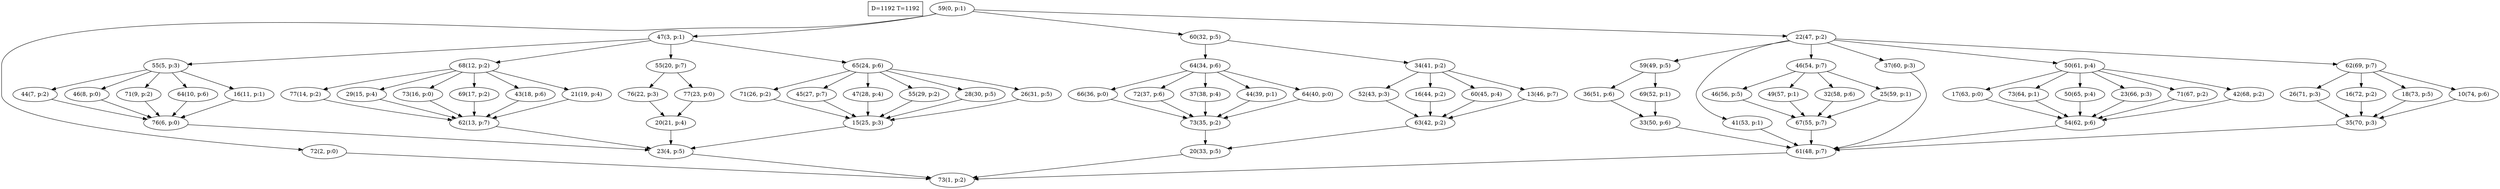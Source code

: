 digraph Task {
i [shape=box, label="D=1192 T=1192"]; 
0 [label="59(0, p:1)"];
1 [label="73(1, p:2)"];
2 [label="72(2, p:0)"];
3 [label="47(3, p:1)"];
4 [label="23(4, p:5)"];
5 [label="55(5, p:3)"];
6 [label="76(6, p:0)"];
7 [label="44(7, p:2)"];
8 [label="46(8, p:0)"];
9 [label="71(9, p:2)"];
10 [label="64(10, p:6)"];
11 [label="16(11, p:1)"];
12 [label="68(12, p:2)"];
13 [label="62(13, p:7)"];
14 [label="77(14, p:2)"];
15 [label="29(15, p:4)"];
16 [label="73(16, p:0)"];
17 [label="69(17, p:2)"];
18 [label="43(18, p:6)"];
19 [label="21(19, p:4)"];
20 [label="55(20, p:7)"];
21 [label="20(21, p:4)"];
22 [label="76(22, p:3)"];
23 [label="77(23, p:0)"];
24 [label="65(24, p:6)"];
25 [label="15(25, p:3)"];
26 [label="71(26, p:2)"];
27 [label="45(27, p:7)"];
28 [label="47(28, p:4)"];
29 [label="55(29, p:2)"];
30 [label="28(30, p:5)"];
31 [label="26(31, p:5)"];
32 [label="60(32, p:5)"];
33 [label="20(33, p:5)"];
34 [label="64(34, p:6)"];
35 [label="73(35, p:2)"];
36 [label="66(36, p:0)"];
37 [label="72(37, p:6)"];
38 [label="37(38, p:4)"];
39 [label="44(39, p:1)"];
40 [label="64(40, p:0)"];
41 [label="34(41, p:2)"];
42 [label="63(42, p:2)"];
43 [label="52(43, p:3)"];
44 [label="16(44, p:2)"];
45 [label="60(45, p:4)"];
46 [label="13(46, p:7)"];
47 [label="22(47, p:2)"];
48 [label="61(48, p:7)"];
49 [label="59(49, p:5)"];
50 [label="33(50, p:6)"];
51 [label="36(51, p:6)"];
52 [label="69(52, p:1)"];
53 [label="41(53, p:1)"];
54 [label="46(54, p:7)"];
55 [label="67(55, p:7)"];
56 [label="46(56, p:5)"];
57 [label="49(57, p:1)"];
58 [label="32(58, p:6)"];
59 [label="25(59, p:1)"];
60 [label="37(60, p:3)"];
61 [label="50(61, p:4)"];
62 [label="54(62, p:6)"];
63 [label="17(63, p:0)"];
64 [label="73(64, p:1)"];
65 [label="50(65, p:4)"];
66 [label="23(66, p:3)"];
67 [label="71(67, p:2)"];
68 [label="42(68, p:2)"];
69 [label="62(69, p:7)"];
70 [label="35(70, p:3)"];
71 [label="26(71, p:3)"];
72 [label="16(72, p:2)"];
73 [label="18(73, p:5)"];
74 [label="10(74, p:6)"];
0 -> 2;
0 -> 3;
0 -> 32;
0 -> 47;
2 -> 1;
3 -> 5;
3 -> 12;
3 -> 20;
3 -> 24;
4 -> 1;
5 -> 7;
5 -> 8;
5 -> 9;
5 -> 10;
5 -> 11;
6 -> 4;
7 -> 6;
8 -> 6;
9 -> 6;
10 -> 6;
11 -> 6;
12 -> 14;
12 -> 15;
12 -> 16;
12 -> 17;
12 -> 18;
12 -> 19;
13 -> 4;
14 -> 13;
15 -> 13;
16 -> 13;
17 -> 13;
18 -> 13;
19 -> 13;
20 -> 22;
20 -> 23;
21 -> 4;
22 -> 21;
23 -> 21;
24 -> 26;
24 -> 27;
24 -> 28;
24 -> 29;
24 -> 30;
24 -> 31;
25 -> 4;
26 -> 25;
27 -> 25;
28 -> 25;
29 -> 25;
30 -> 25;
31 -> 25;
32 -> 34;
32 -> 41;
33 -> 1;
34 -> 36;
34 -> 37;
34 -> 38;
34 -> 39;
34 -> 40;
35 -> 33;
36 -> 35;
37 -> 35;
38 -> 35;
39 -> 35;
40 -> 35;
41 -> 43;
41 -> 44;
41 -> 45;
41 -> 46;
42 -> 33;
43 -> 42;
44 -> 42;
45 -> 42;
46 -> 42;
47 -> 49;
47 -> 53;
47 -> 54;
47 -> 60;
47 -> 61;
47 -> 69;
48 -> 1;
49 -> 51;
49 -> 52;
50 -> 48;
51 -> 50;
52 -> 50;
53 -> 48;
54 -> 56;
54 -> 57;
54 -> 58;
54 -> 59;
55 -> 48;
56 -> 55;
57 -> 55;
58 -> 55;
59 -> 55;
60 -> 48;
61 -> 63;
61 -> 64;
61 -> 65;
61 -> 66;
61 -> 67;
61 -> 68;
62 -> 48;
63 -> 62;
64 -> 62;
65 -> 62;
66 -> 62;
67 -> 62;
68 -> 62;
69 -> 71;
69 -> 72;
69 -> 73;
69 -> 74;
70 -> 48;
71 -> 70;
72 -> 70;
73 -> 70;
74 -> 70;
}